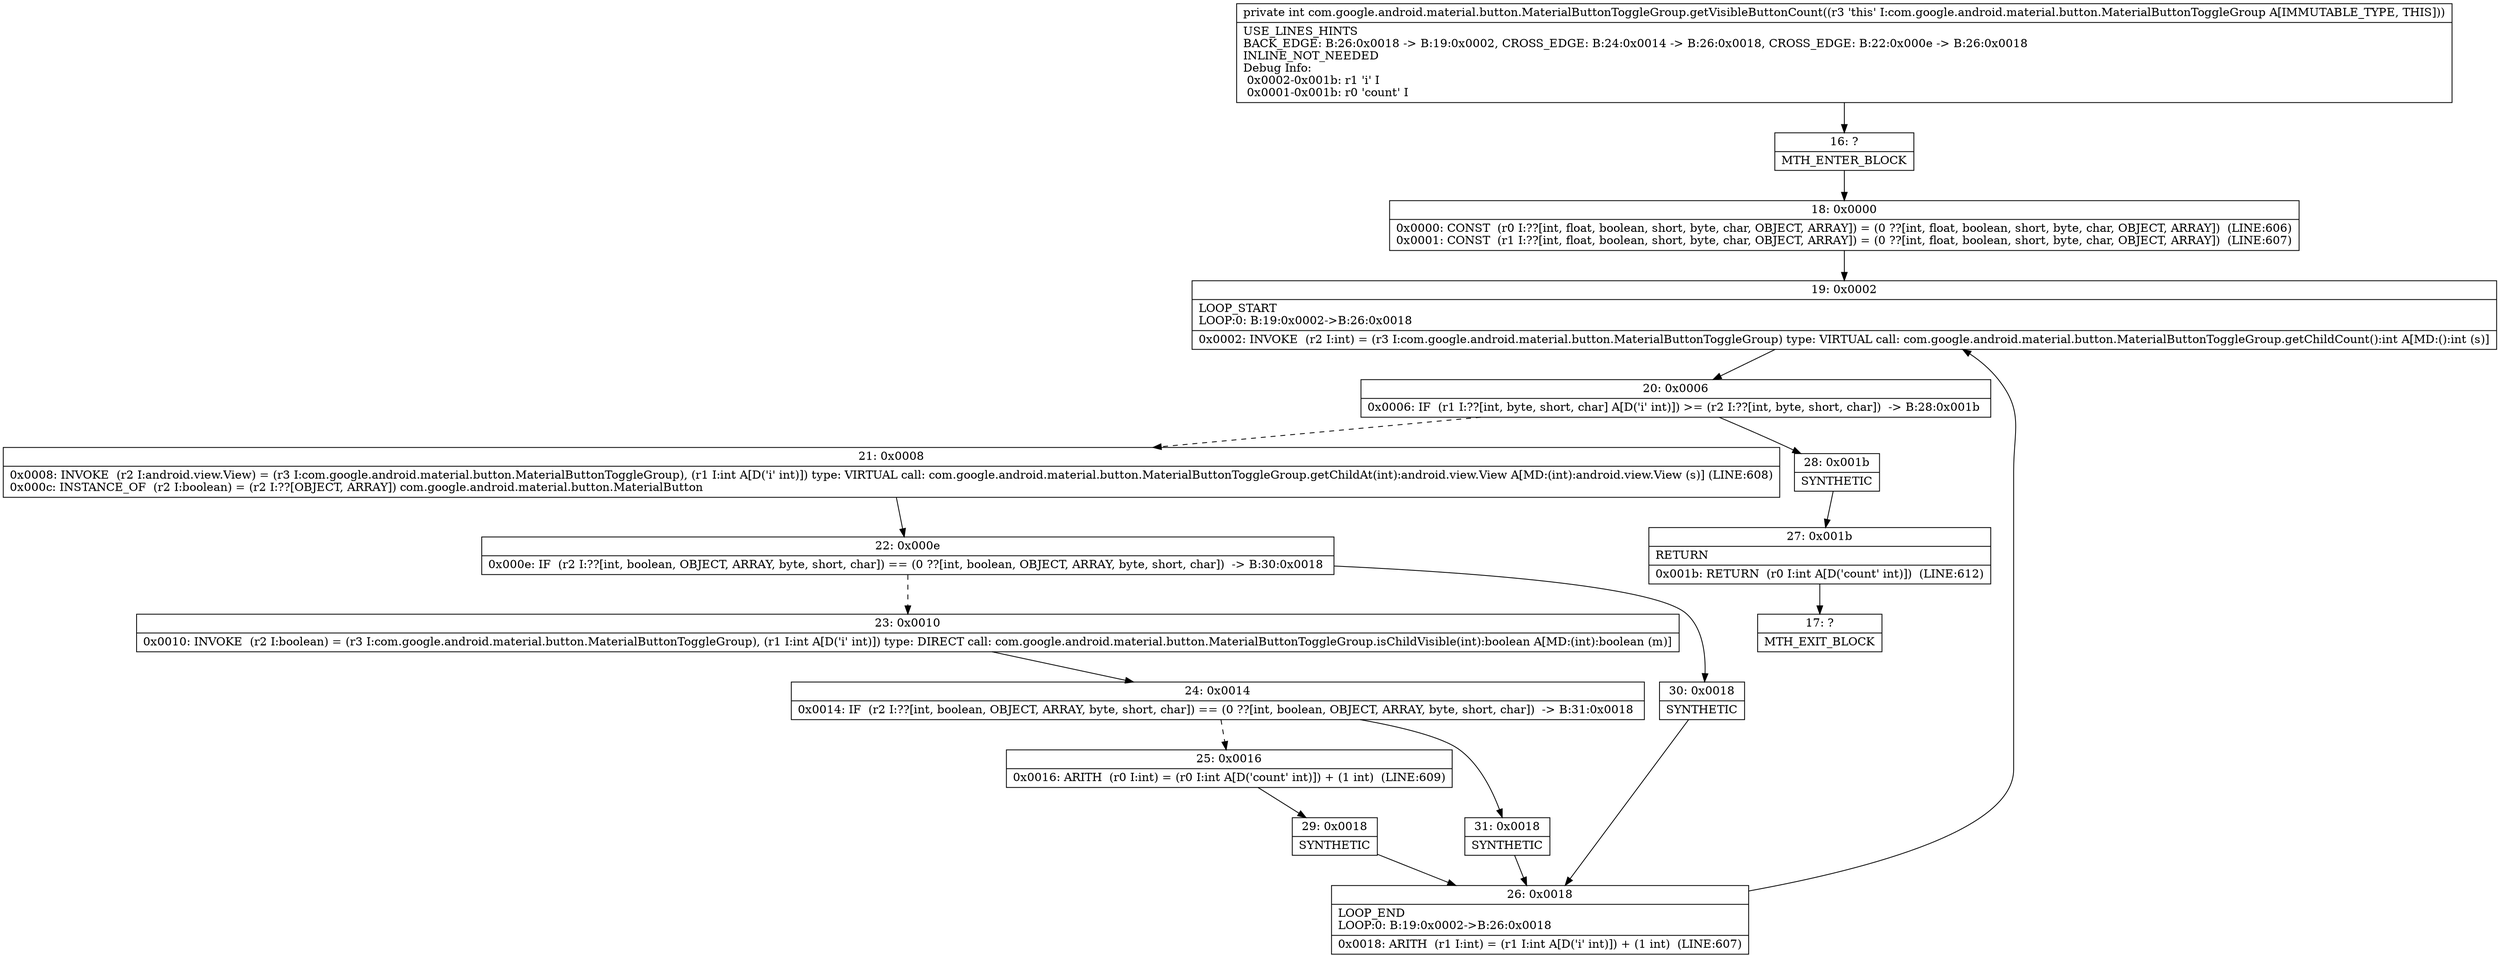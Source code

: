 digraph "CFG forcom.google.android.material.button.MaterialButtonToggleGroup.getVisibleButtonCount()I" {
Node_16 [shape=record,label="{16\:\ ?|MTH_ENTER_BLOCK\l}"];
Node_18 [shape=record,label="{18\:\ 0x0000|0x0000: CONST  (r0 I:??[int, float, boolean, short, byte, char, OBJECT, ARRAY]) = (0 ??[int, float, boolean, short, byte, char, OBJECT, ARRAY])  (LINE:606)\l0x0001: CONST  (r1 I:??[int, float, boolean, short, byte, char, OBJECT, ARRAY]) = (0 ??[int, float, boolean, short, byte, char, OBJECT, ARRAY])  (LINE:607)\l}"];
Node_19 [shape=record,label="{19\:\ 0x0002|LOOP_START\lLOOP:0: B:19:0x0002\-\>B:26:0x0018\l|0x0002: INVOKE  (r2 I:int) = (r3 I:com.google.android.material.button.MaterialButtonToggleGroup) type: VIRTUAL call: com.google.android.material.button.MaterialButtonToggleGroup.getChildCount():int A[MD:():int (s)]\l}"];
Node_20 [shape=record,label="{20\:\ 0x0006|0x0006: IF  (r1 I:??[int, byte, short, char] A[D('i' int)]) \>= (r2 I:??[int, byte, short, char])  \-\> B:28:0x001b \l}"];
Node_21 [shape=record,label="{21\:\ 0x0008|0x0008: INVOKE  (r2 I:android.view.View) = (r3 I:com.google.android.material.button.MaterialButtonToggleGroup), (r1 I:int A[D('i' int)]) type: VIRTUAL call: com.google.android.material.button.MaterialButtonToggleGroup.getChildAt(int):android.view.View A[MD:(int):android.view.View (s)] (LINE:608)\l0x000c: INSTANCE_OF  (r2 I:boolean) = (r2 I:??[OBJECT, ARRAY]) com.google.android.material.button.MaterialButton \l}"];
Node_22 [shape=record,label="{22\:\ 0x000e|0x000e: IF  (r2 I:??[int, boolean, OBJECT, ARRAY, byte, short, char]) == (0 ??[int, boolean, OBJECT, ARRAY, byte, short, char])  \-\> B:30:0x0018 \l}"];
Node_23 [shape=record,label="{23\:\ 0x0010|0x0010: INVOKE  (r2 I:boolean) = (r3 I:com.google.android.material.button.MaterialButtonToggleGroup), (r1 I:int A[D('i' int)]) type: DIRECT call: com.google.android.material.button.MaterialButtonToggleGroup.isChildVisible(int):boolean A[MD:(int):boolean (m)]\l}"];
Node_24 [shape=record,label="{24\:\ 0x0014|0x0014: IF  (r2 I:??[int, boolean, OBJECT, ARRAY, byte, short, char]) == (0 ??[int, boolean, OBJECT, ARRAY, byte, short, char])  \-\> B:31:0x0018 \l}"];
Node_25 [shape=record,label="{25\:\ 0x0016|0x0016: ARITH  (r0 I:int) = (r0 I:int A[D('count' int)]) + (1 int)  (LINE:609)\l}"];
Node_29 [shape=record,label="{29\:\ 0x0018|SYNTHETIC\l}"];
Node_26 [shape=record,label="{26\:\ 0x0018|LOOP_END\lLOOP:0: B:19:0x0002\-\>B:26:0x0018\l|0x0018: ARITH  (r1 I:int) = (r1 I:int A[D('i' int)]) + (1 int)  (LINE:607)\l}"];
Node_31 [shape=record,label="{31\:\ 0x0018|SYNTHETIC\l}"];
Node_30 [shape=record,label="{30\:\ 0x0018|SYNTHETIC\l}"];
Node_28 [shape=record,label="{28\:\ 0x001b|SYNTHETIC\l}"];
Node_27 [shape=record,label="{27\:\ 0x001b|RETURN\l|0x001b: RETURN  (r0 I:int A[D('count' int)])  (LINE:612)\l}"];
Node_17 [shape=record,label="{17\:\ ?|MTH_EXIT_BLOCK\l}"];
MethodNode[shape=record,label="{private int com.google.android.material.button.MaterialButtonToggleGroup.getVisibleButtonCount((r3 'this' I:com.google.android.material.button.MaterialButtonToggleGroup A[IMMUTABLE_TYPE, THIS]))  | USE_LINES_HINTS\lBACK_EDGE: B:26:0x0018 \-\> B:19:0x0002, CROSS_EDGE: B:24:0x0014 \-\> B:26:0x0018, CROSS_EDGE: B:22:0x000e \-\> B:26:0x0018\lINLINE_NOT_NEEDED\lDebug Info:\l  0x0002\-0x001b: r1 'i' I\l  0x0001\-0x001b: r0 'count' I\l}"];
MethodNode -> Node_16;Node_16 -> Node_18;
Node_18 -> Node_19;
Node_19 -> Node_20;
Node_20 -> Node_21[style=dashed];
Node_20 -> Node_28;
Node_21 -> Node_22;
Node_22 -> Node_23[style=dashed];
Node_22 -> Node_30;
Node_23 -> Node_24;
Node_24 -> Node_25[style=dashed];
Node_24 -> Node_31;
Node_25 -> Node_29;
Node_29 -> Node_26;
Node_26 -> Node_19;
Node_31 -> Node_26;
Node_30 -> Node_26;
Node_28 -> Node_27;
Node_27 -> Node_17;
}

